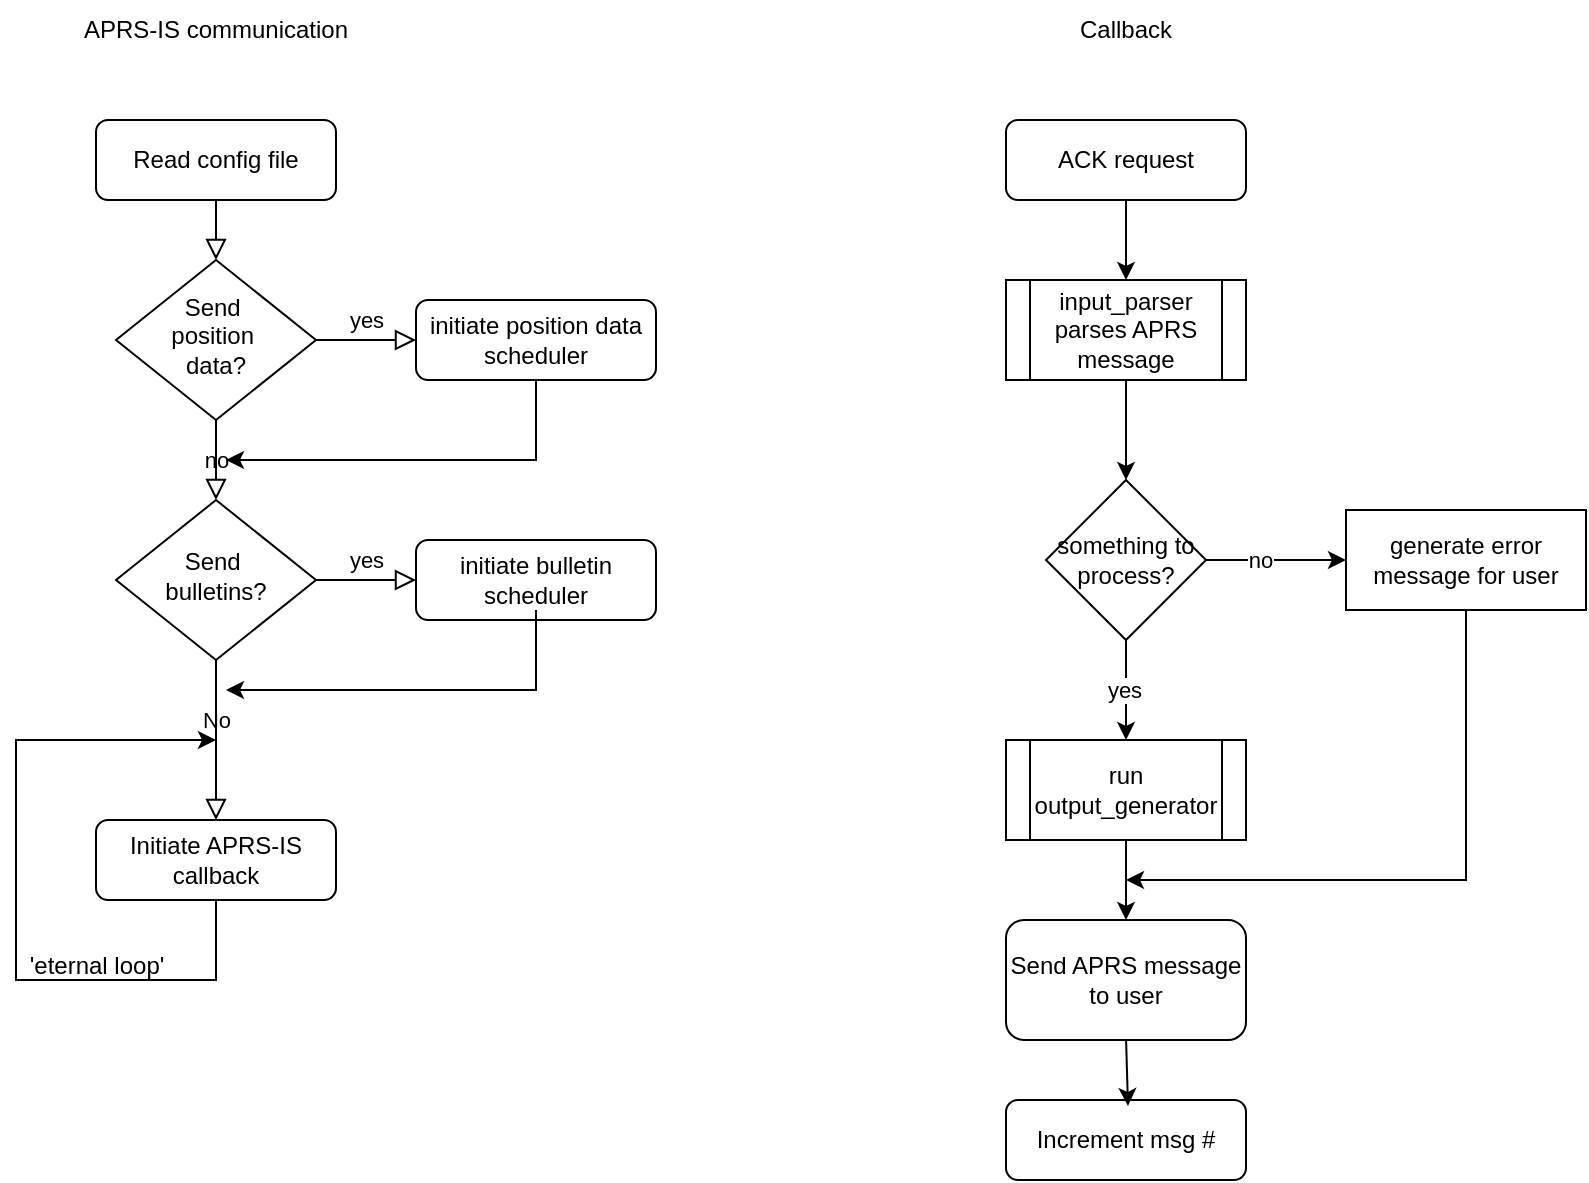 <mxfile version="25.0.2">
  <diagram id="C5RBs43oDa-KdzZeNtuy" name="Page-1">
    <mxGraphModel dx="1434" dy="784" grid="1" gridSize="10" guides="1" tooltips="1" connect="1" arrows="1" fold="1" page="1" pageScale="1" pageWidth="827" pageHeight="1169" math="0" shadow="0">
      <root>
        <mxCell id="WIyWlLk6GJQsqaUBKTNV-0" />
        <mxCell id="WIyWlLk6GJQsqaUBKTNV-1" parent="WIyWlLk6GJQsqaUBKTNV-0" />
        <mxCell id="WIyWlLk6GJQsqaUBKTNV-2" value="" style="rounded=0;html=1;jettySize=auto;orthogonalLoop=1;fontSize=11;endArrow=block;endFill=0;endSize=8;strokeWidth=1;shadow=0;labelBackgroundColor=none;edgeStyle=orthogonalEdgeStyle;" parent="WIyWlLk6GJQsqaUBKTNV-1" source="WIyWlLk6GJQsqaUBKTNV-3" target="WIyWlLk6GJQsqaUBKTNV-6" edge="1">
          <mxGeometry relative="1" as="geometry" />
        </mxCell>
        <mxCell id="WIyWlLk6GJQsqaUBKTNV-3" value="Read config file" style="rounded=1;whiteSpace=wrap;html=1;fontSize=12;glass=0;strokeWidth=1;shadow=0;" parent="WIyWlLk6GJQsqaUBKTNV-1" vertex="1">
          <mxGeometry x="65" y="80" width="120" height="40" as="geometry" />
        </mxCell>
        <mxCell id="WIyWlLk6GJQsqaUBKTNV-4" value="no" style="rounded=0;html=1;jettySize=auto;orthogonalLoop=1;fontSize=11;endArrow=block;endFill=0;endSize=8;strokeWidth=1;shadow=0;labelBackgroundColor=none;edgeStyle=orthogonalEdgeStyle;" parent="WIyWlLk6GJQsqaUBKTNV-1" source="WIyWlLk6GJQsqaUBKTNV-6" target="WIyWlLk6GJQsqaUBKTNV-10" edge="1">
          <mxGeometry relative="1" as="geometry">
            <mxPoint as="offset" />
          </mxGeometry>
        </mxCell>
        <mxCell id="WIyWlLk6GJQsqaUBKTNV-5" value="yes" style="edgeStyle=orthogonalEdgeStyle;rounded=0;html=1;jettySize=auto;orthogonalLoop=1;fontSize=11;endArrow=block;endFill=0;endSize=8;strokeWidth=1;shadow=0;labelBackgroundColor=none;" parent="WIyWlLk6GJQsqaUBKTNV-1" source="WIyWlLk6GJQsqaUBKTNV-6" target="WIyWlLk6GJQsqaUBKTNV-7" edge="1">
          <mxGeometry y="10" relative="1" as="geometry">
            <mxPoint as="offset" />
          </mxGeometry>
        </mxCell>
        <mxCell id="WIyWlLk6GJQsqaUBKTNV-6" value="Send&amp;nbsp;&lt;div&gt;position&amp;nbsp;&lt;/div&gt;&lt;div&gt;data?&lt;/div&gt;" style="rhombus;whiteSpace=wrap;html=1;shadow=0;fontFamily=Helvetica;fontSize=12;align=center;strokeWidth=1;spacing=6;spacingTop=-4;" parent="WIyWlLk6GJQsqaUBKTNV-1" vertex="1">
          <mxGeometry x="75" y="150" width="100" height="80" as="geometry" />
        </mxCell>
        <mxCell id="WIyWlLk6GJQsqaUBKTNV-7" value="initiate position data scheduler" style="rounded=1;whiteSpace=wrap;html=1;fontSize=12;glass=0;strokeWidth=1;shadow=0;" parent="WIyWlLk6GJQsqaUBKTNV-1" vertex="1">
          <mxGeometry x="225" y="170" width="120" height="40" as="geometry" />
        </mxCell>
        <mxCell id="WIyWlLk6GJQsqaUBKTNV-8" value="No" style="rounded=0;html=1;jettySize=auto;orthogonalLoop=1;fontSize=11;endArrow=block;endFill=0;endSize=8;strokeWidth=1;shadow=0;labelBackgroundColor=none;edgeStyle=orthogonalEdgeStyle;" parent="WIyWlLk6GJQsqaUBKTNV-1" source="WIyWlLk6GJQsqaUBKTNV-10" target="WIyWlLk6GJQsqaUBKTNV-11" edge="1">
          <mxGeometry x="-0.25" relative="1" as="geometry">
            <mxPoint as="offset" />
          </mxGeometry>
        </mxCell>
        <mxCell id="WIyWlLk6GJQsqaUBKTNV-9" value="yes" style="edgeStyle=orthogonalEdgeStyle;rounded=0;html=1;jettySize=auto;orthogonalLoop=1;fontSize=11;endArrow=block;endFill=0;endSize=8;strokeWidth=1;shadow=0;labelBackgroundColor=none;" parent="WIyWlLk6GJQsqaUBKTNV-1" source="WIyWlLk6GJQsqaUBKTNV-10" target="WIyWlLk6GJQsqaUBKTNV-12" edge="1">
          <mxGeometry y="10" relative="1" as="geometry">
            <mxPoint as="offset" />
          </mxGeometry>
        </mxCell>
        <mxCell id="WIyWlLk6GJQsqaUBKTNV-10" value="Send&amp;nbsp;&lt;div&gt;bulletins?&lt;/div&gt;" style="rhombus;whiteSpace=wrap;html=1;shadow=0;fontFamily=Helvetica;fontSize=12;align=center;strokeWidth=1;spacing=6;spacingTop=-4;" parent="WIyWlLk6GJQsqaUBKTNV-1" vertex="1">
          <mxGeometry x="75" y="270" width="100" height="80" as="geometry" />
        </mxCell>
        <mxCell id="WIyWlLk6GJQsqaUBKTNV-11" value="Initiate APRS-IS callback" style="rounded=1;whiteSpace=wrap;html=1;fontSize=12;glass=0;strokeWidth=1;shadow=0;" parent="WIyWlLk6GJQsqaUBKTNV-1" vertex="1">
          <mxGeometry x="65" y="430" width="120" height="40" as="geometry" />
        </mxCell>
        <mxCell id="WIyWlLk6GJQsqaUBKTNV-12" value="initiate bulletin&lt;div&gt;scheduler&lt;/div&gt;" style="rounded=1;whiteSpace=wrap;html=1;fontSize=12;glass=0;strokeWidth=1;shadow=0;" parent="WIyWlLk6GJQsqaUBKTNV-1" vertex="1">
          <mxGeometry x="225" y="290" width="120" height="40" as="geometry" />
        </mxCell>
        <mxCell id="qLMR65GQ2VOK_seLDwLs-0" value="" style="endArrow=classic;html=1;rounded=0;exitX=0.5;exitY=1;exitDx=0;exitDy=0;" parent="WIyWlLk6GJQsqaUBKTNV-1" source="WIyWlLk6GJQsqaUBKTNV-11" edge="1">
          <mxGeometry width="50" height="50" relative="1" as="geometry">
            <mxPoint x="295" y="430" as="sourcePoint" />
            <mxPoint x="125" y="390" as="targetPoint" />
            <Array as="points">
              <mxPoint x="125" y="510" />
              <mxPoint x="25" y="510" />
              <mxPoint x="25" y="460" />
              <mxPoint x="25" y="390" />
            </Array>
          </mxGeometry>
        </mxCell>
        <mxCell id="qLMR65GQ2VOK_seLDwLs-1" value="&#39;eternal loop&#39;" style="text;html=1;align=center;verticalAlign=middle;resizable=0;points=[];autosize=1;strokeColor=none;fillColor=none;" parent="WIyWlLk6GJQsqaUBKTNV-1" vertex="1">
          <mxGeometry x="20" y="488" width="90" height="30" as="geometry" />
        </mxCell>
        <mxCell id="qLMR65GQ2VOK_seLDwLs-2" value="APRS-IS communication" style="text;html=1;align=center;verticalAlign=middle;whiteSpace=wrap;rounded=0;" parent="WIyWlLk6GJQsqaUBKTNV-1" vertex="1">
          <mxGeometry x="45" y="20" width="160" height="30" as="geometry" />
        </mxCell>
        <mxCell id="qLMR65GQ2VOK_seLDwLs-4" value="Callback" style="text;html=1;align=center;verticalAlign=middle;whiteSpace=wrap;rounded=0;" parent="WIyWlLk6GJQsqaUBKTNV-1" vertex="1">
          <mxGeometry x="550" y="20" width="60" height="30" as="geometry" />
        </mxCell>
        <mxCell id="qLMR65GQ2VOK_seLDwLs-5" value="ACK request" style="rounded=1;whiteSpace=wrap;html=1;" parent="WIyWlLk6GJQsqaUBKTNV-1" vertex="1">
          <mxGeometry x="520" y="80" width="120" height="40" as="geometry" />
        </mxCell>
        <mxCell id="qLMR65GQ2VOK_seLDwLs-6" value="input_parser parses APRS message" style="shape=process;whiteSpace=wrap;html=1;backgroundOutline=1;" parent="WIyWlLk6GJQsqaUBKTNV-1" vertex="1">
          <mxGeometry x="520" y="160" width="120" height="50" as="geometry" />
        </mxCell>
        <mxCell id="qLMR65GQ2VOK_seLDwLs-7" value="something to process?" style="rhombus;whiteSpace=wrap;html=1;" parent="WIyWlLk6GJQsqaUBKTNV-1" vertex="1">
          <mxGeometry x="540" y="260" width="80" height="80" as="geometry" />
        </mxCell>
        <mxCell id="qLMR65GQ2VOK_seLDwLs-8" value="run output_generator" style="shape=process;whiteSpace=wrap;html=1;backgroundOutline=1;" parent="WIyWlLk6GJQsqaUBKTNV-1" vertex="1">
          <mxGeometry x="520" y="390" width="120" height="50" as="geometry" />
        </mxCell>
        <mxCell id="qLMR65GQ2VOK_seLDwLs-9" value="generate error message for user" style="rounded=0;whiteSpace=wrap;html=1;" parent="WIyWlLk6GJQsqaUBKTNV-1" vertex="1">
          <mxGeometry x="690" y="275" width="120" height="50" as="geometry" />
        </mxCell>
        <mxCell id="qLMR65GQ2VOK_seLDwLs-10" value="" style="endArrow=classic;html=1;rounded=0;exitX=0.5;exitY=1;exitDx=0;exitDy=0;entryX=0.5;entryY=0;entryDx=0;entryDy=0;" parent="WIyWlLk6GJQsqaUBKTNV-1" source="qLMR65GQ2VOK_seLDwLs-5" target="qLMR65GQ2VOK_seLDwLs-6" edge="1">
          <mxGeometry width="50" height="50" relative="1" as="geometry">
            <mxPoint x="390" y="430" as="sourcePoint" />
            <mxPoint x="440" y="380" as="targetPoint" />
          </mxGeometry>
        </mxCell>
        <mxCell id="qLMR65GQ2VOK_seLDwLs-11" value="" style="endArrow=classic;html=1;rounded=0;entryX=0.5;entryY=0;entryDx=0;entryDy=0;exitX=0.5;exitY=1;exitDx=0;exitDy=0;" parent="WIyWlLk6GJQsqaUBKTNV-1" source="qLMR65GQ2VOK_seLDwLs-6" target="qLMR65GQ2VOK_seLDwLs-7" edge="1">
          <mxGeometry width="50" height="50" relative="1" as="geometry">
            <mxPoint x="390" y="430" as="sourcePoint" />
            <mxPoint x="440" y="380" as="targetPoint" />
          </mxGeometry>
        </mxCell>
        <mxCell id="qLMR65GQ2VOK_seLDwLs-12" value="" style="endArrow=classic;html=1;rounded=0;entryX=0;entryY=0.5;entryDx=0;entryDy=0;exitX=1;exitY=0.5;exitDx=0;exitDy=0;" parent="WIyWlLk6GJQsqaUBKTNV-1" source="qLMR65GQ2VOK_seLDwLs-7" target="qLMR65GQ2VOK_seLDwLs-9" edge="1">
          <mxGeometry width="50" height="50" relative="1" as="geometry">
            <mxPoint x="390" y="430" as="sourcePoint" />
            <mxPoint x="440" y="380" as="targetPoint" />
          </mxGeometry>
        </mxCell>
        <mxCell id="qLMR65GQ2VOK_seLDwLs-13" value="no" style="edgeLabel;html=1;align=center;verticalAlign=middle;resizable=0;points=[];" parent="qLMR65GQ2VOK_seLDwLs-12" vertex="1" connectable="0">
          <mxGeometry x="-0.229" relative="1" as="geometry">
            <mxPoint as="offset" />
          </mxGeometry>
        </mxCell>
        <mxCell id="qLMR65GQ2VOK_seLDwLs-14" value="" style="endArrow=classic;html=1;rounded=0;entryX=0.5;entryY=0;entryDx=0;entryDy=0;exitX=0.5;exitY=1;exitDx=0;exitDy=0;" parent="WIyWlLk6GJQsqaUBKTNV-1" source="qLMR65GQ2VOK_seLDwLs-7" target="qLMR65GQ2VOK_seLDwLs-8" edge="1">
          <mxGeometry width="50" height="50" relative="1" as="geometry">
            <mxPoint x="390" y="430" as="sourcePoint" />
            <mxPoint x="440" y="380" as="targetPoint" />
          </mxGeometry>
        </mxCell>
        <mxCell id="qLMR65GQ2VOK_seLDwLs-15" value="yes" style="edgeLabel;html=1;align=center;verticalAlign=middle;resizable=0;points=[];" parent="qLMR65GQ2VOK_seLDwLs-14" vertex="1" connectable="0">
          <mxGeometry y="-1" relative="1" as="geometry">
            <mxPoint as="offset" />
          </mxGeometry>
        </mxCell>
        <mxCell id="qLMR65GQ2VOK_seLDwLs-16" value="" style="endArrow=classic;html=1;rounded=0;entryX=0.5;entryY=0;entryDx=0;entryDy=0;exitX=0.5;exitY=1;exitDx=0;exitDy=0;" parent="WIyWlLk6GJQsqaUBKTNV-1" source="qLMR65GQ2VOK_seLDwLs-8" target="qLMR65GQ2VOK_seLDwLs-17" edge="1">
          <mxGeometry width="50" height="50" relative="1" as="geometry">
            <mxPoint x="390" y="430" as="sourcePoint" />
            <mxPoint x="440" y="380" as="targetPoint" />
          </mxGeometry>
        </mxCell>
        <mxCell id="qLMR65GQ2VOK_seLDwLs-17" value="Send APRS message to user" style="rounded=1;whiteSpace=wrap;html=1;" parent="WIyWlLk6GJQsqaUBKTNV-1" vertex="1">
          <mxGeometry x="520" y="480" width="120" height="60" as="geometry" />
        </mxCell>
        <mxCell id="qLMR65GQ2VOK_seLDwLs-18" value="" style="endArrow=classic;html=1;rounded=0;exitX=0.5;exitY=1;exitDx=0;exitDy=0;" parent="WIyWlLk6GJQsqaUBKTNV-1" source="qLMR65GQ2VOK_seLDwLs-9" edge="1">
          <mxGeometry width="50" height="50" relative="1" as="geometry">
            <mxPoint x="390" y="430" as="sourcePoint" />
            <mxPoint x="580" y="460" as="targetPoint" />
            <Array as="points">
              <mxPoint x="750" y="460" />
            </Array>
          </mxGeometry>
        </mxCell>
        <mxCell id="aWlTgY4byE1KTtyuwXM7-0" value="" style="endArrow=classic;html=1;rounded=0;exitX=0.5;exitY=1;exitDx=0;exitDy=0;" parent="WIyWlLk6GJQsqaUBKTNV-1" edge="1">
          <mxGeometry width="50" height="50" relative="1" as="geometry">
            <mxPoint x="285" y="210" as="sourcePoint" />
            <mxPoint x="130" y="250" as="targetPoint" />
            <Array as="points">
              <mxPoint x="285" y="250" />
            </Array>
          </mxGeometry>
        </mxCell>
        <mxCell id="aWlTgY4byE1KTtyuwXM7-1" value="" style="endArrow=classic;html=1;rounded=0;exitX=0.5;exitY=1;exitDx=0;exitDy=0;" parent="WIyWlLk6GJQsqaUBKTNV-1" edge="1">
          <mxGeometry width="50" height="50" relative="1" as="geometry">
            <mxPoint x="285" y="325" as="sourcePoint" />
            <mxPoint x="130" y="365" as="targetPoint" />
            <Array as="points">
              <mxPoint x="285" y="365" />
            </Array>
          </mxGeometry>
        </mxCell>
        <mxCell id="sFxSS8P7yQqVLNfvCnZL-0" value="Increment msg #" style="rounded=1;whiteSpace=wrap;html=1;" vertex="1" parent="WIyWlLk6GJQsqaUBKTNV-1">
          <mxGeometry x="520" y="570" width="120" height="40" as="geometry" />
        </mxCell>
        <mxCell id="sFxSS8P7yQqVLNfvCnZL-1" value="" style="endArrow=classic;html=1;rounded=0;entryX=0.45;entryY=0.075;entryDx=0;entryDy=0;exitX=0.442;exitY=1;exitDx=0;exitDy=0;exitPerimeter=0;entryPerimeter=0;" edge="1" parent="WIyWlLk6GJQsqaUBKTNV-1">
          <mxGeometry width="50" height="50" relative="1" as="geometry">
            <mxPoint x="580.04" y="540" as="sourcePoint" />
            <mxPoint x="581" y="573" as="targetPoint" />
          </mxGeometry>
        </mxCell>
      </root>
    </mxGraphModel>
  </diagram>
</mxfile>
